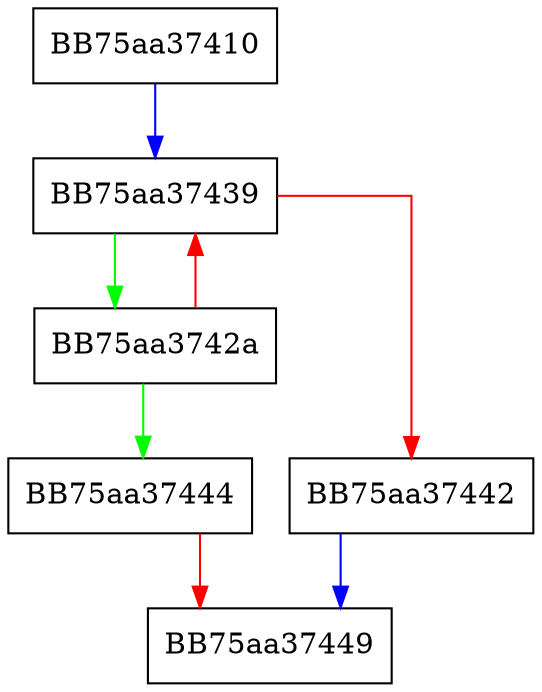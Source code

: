 digraph unwind_then {
  node [shape="box"];
  graph [splines=ortho];
  BB75aa37410 -> BB75aa37439 [color="blue"];
  BB75aa3742a -> BB75aa37444 [color="green"];
  BB75aa3742a -> BB75aa37439 [color="red"];
  BB75aa37439 -> BB75aa3742a [color="green"];
  BB75aa37439 -> BB75aa37442 [color="red"];
  BB75aa37442 -> BB75aa37449 [color="blue"];
  BB75aa37444 -> BB75aa37449 [color="red"];
}